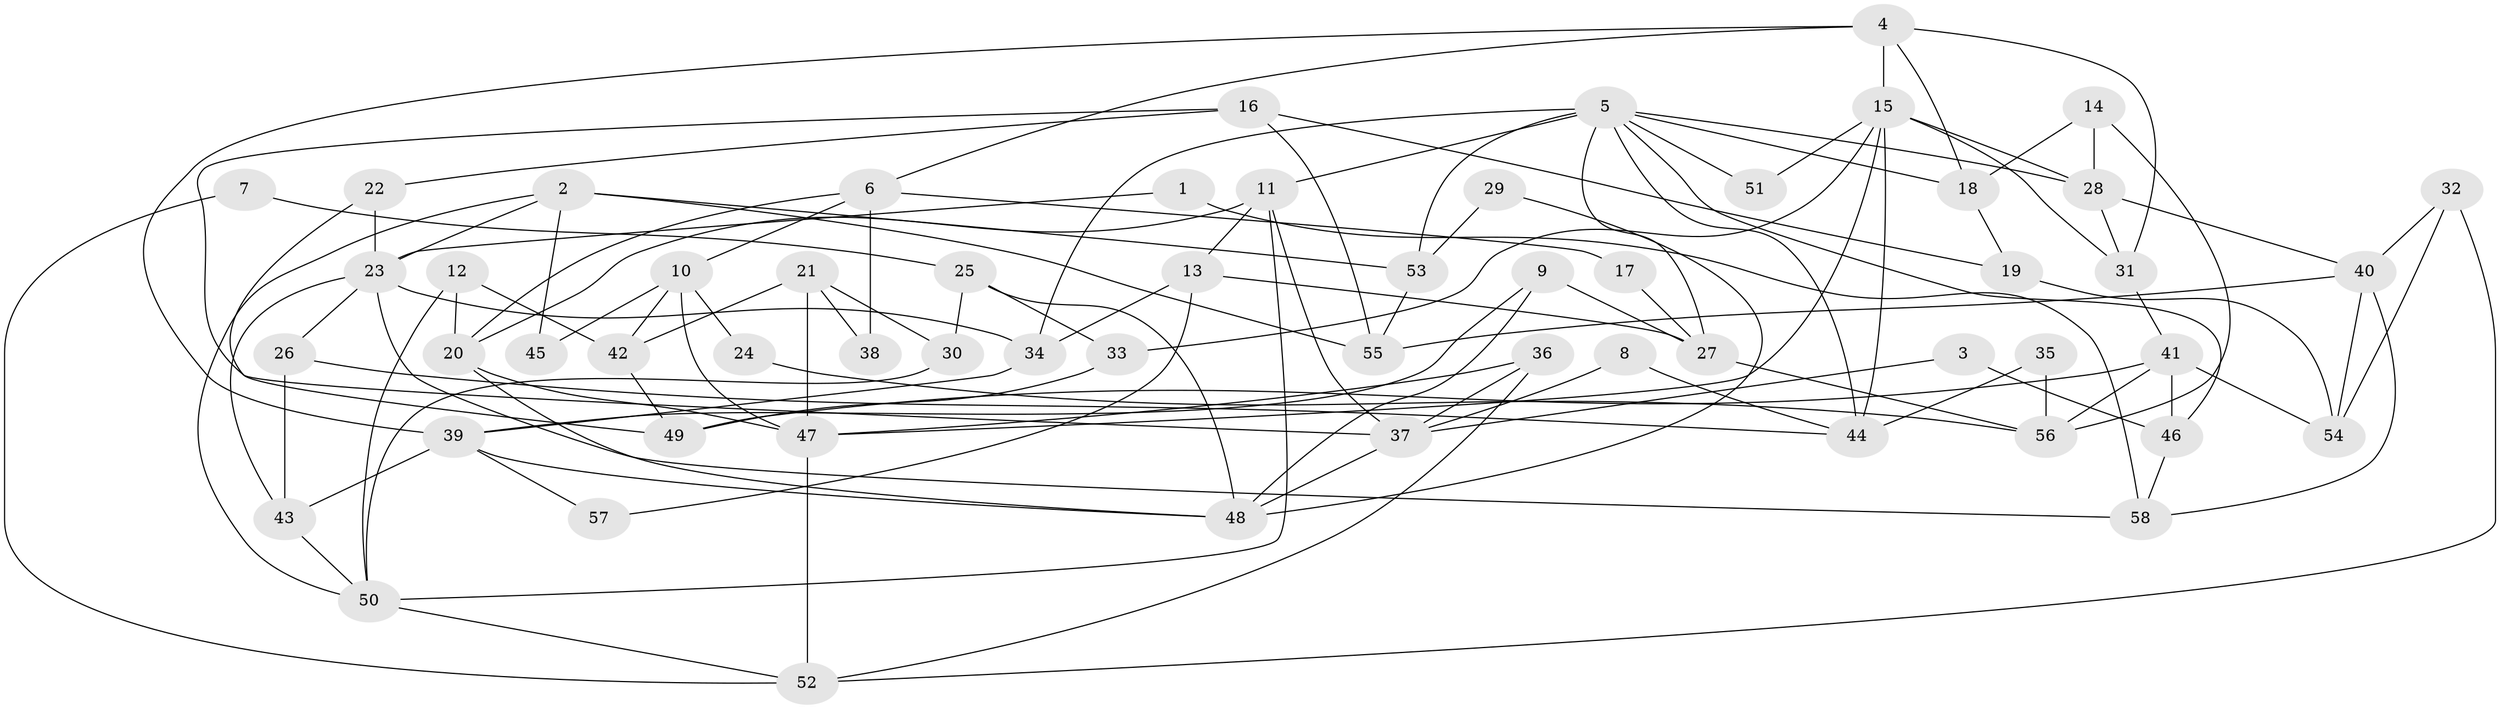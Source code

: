 // Generated by graph-tools (version 1.1) at 2025/50/03/09/25 03:50:03]
// undirected, 58 vertices, 116 edges
graph export_dot {
graph [start="1"]
  node [color=gray90,style=filled];
  1;
  2;
  3;
  4;
  5;
  6;
  7;
  8;
  9;
  10;
  11;
  12;
  13;
  14;
  15;
  16;
  17;
  18;
  19;
  20;
  21;
  22;
  23;
  24;
  25;
  26;
  27;
  28;
  29;
  30;
  31;
  32;
  33;
  34;
  35;
  36;
  37;
  38;
  39;
  40;
  41;
  42;
  43;
  44;
  45;
  46;
  47;
  48;
  49;
  50;
  51;
  52;
  53;
  54;
  55;
  56;
  57;
  58;
  1 -- 23;
  1 -- 58;
  2 -- 55;
  2 -- 23;
  2 -- 45;
  2 -- 50;
  2 -- 53;
  3 -- 46;
  3 -- 37;
  4 -- 15;
  4 -- 6;
  4 -- 18;
  4 -- 31;
  4 -- 39;
  5 -- 28;
  5 -- 18;
  5 -- 11;
  5 -- 27;
  5 -- 34;
  5 -- 44;
  5 -- 46;
  5 -- 51;
  5 -- 53;
  6 -- 20;
  6 -- 10;
  6 -- 17;
  6 -- 38;
  7 -- 25;
  7 -- 52;
  8 -- 44;
  8 -- 37;
  9 -- 39;
  9 -- 48;
  9 -- 27;
  10 -- 42;
  10 -- 47;
  10 -- 24;
  10 -- 45;
  11 -- 13;
  11 -- 20;
  11 -- 37;
  11 -- 50;
  12 -- 20;
  12 -- 50;
  12 -- 42;
  13 -- 34;
  13 -- 27;
  13 -- 57;
  14 -- 28;
  14 -- 56;
  14 -- 18;
  15 -- 31;
  15 -- 47;
  15 -- 28;
  15 -- 33;
  15 -- 44;
  15 -- 51;
  16 -- 55;
  16 -- 37;
  16 -- 19;
  16 -- 22;
  17 -- 27;
  18 -- 19;
  19 -- 54;
  20 -- 47;
  20 -- 48;
  21 -- 42;
  21 -- 47;
  21 -- 30;
  21 -- 38;
  22 -- 23;
  22 -- 49;
  23 -- 34;
  23 -- 43;
  23 -- 26;
  23 -- 58;
  24 -- 56;
  25 -- 30;
  25 -- 48;
  25 -- 33;
  26 -- 44;
  26 -- 43;
  27 -- 56;
  28 -- 31;
  28 -- 40;
  29 -- 53;
  29 -- 48;
  30 -- 50;
  31 -- 41;
  32 -- 54;
  32 -- 40;
  32 -- 52;
  33 -- 49;
  34 -- 39;
  35 -- 56;
  35 -- 44;
  36 -- 37;
  36 -- 52;
  36 -- 47;
  37 -- 48;
  39 -- 43;
  39 -- 48;
  39 -- 57;
  40 -- 58;
  40 -- 54;
  40 -- 55;
  41 -- 49;
  41 -- 54;
  41 -- 46;
  41 -- 56;
  42 -- 49;
  43 -- 50;
  46 -- 58;
  47 -- 52;
  50 -- 52;
  53 -- 55;
}

